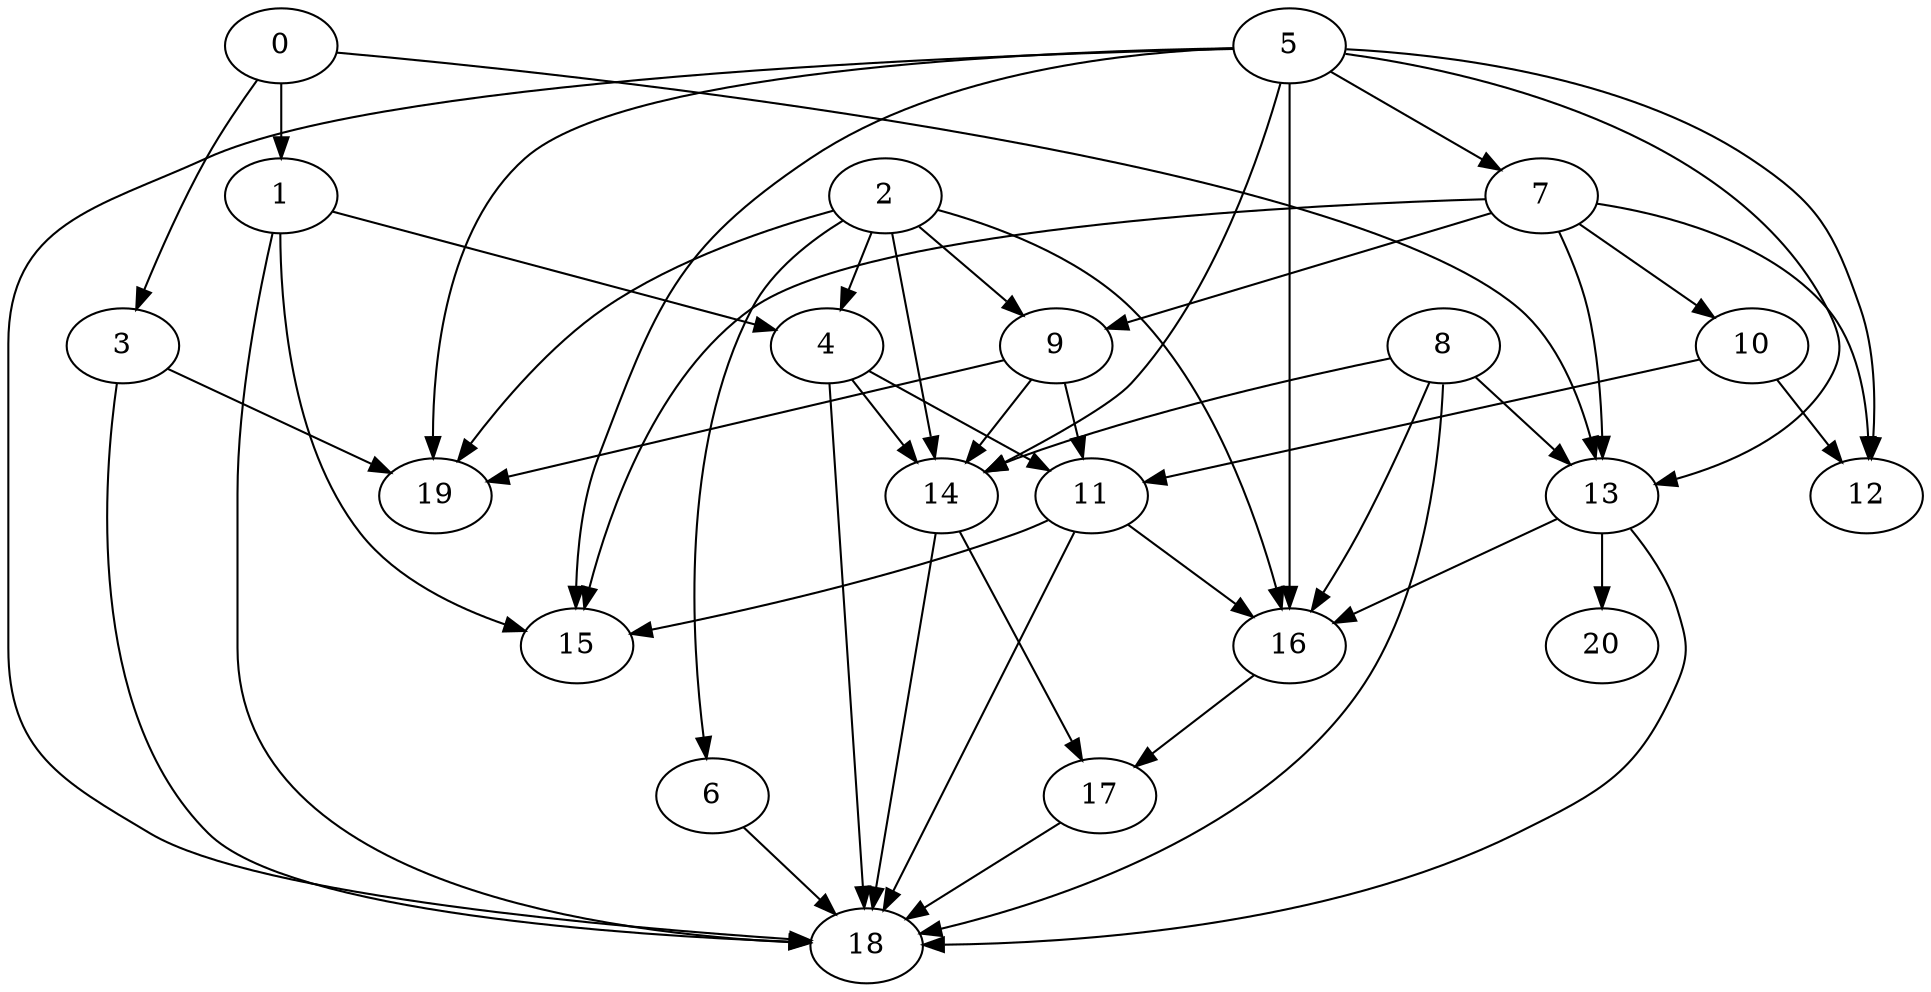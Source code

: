 digraph "Random_Nodes_21_Density_2.38_CCR_0.99_WeightType_Random_Heterogeneous-4-2-strong" {
0 [Weight=10];
5 [Weight=4];
1 [Weight=20];
2 [Weight=14];
7 [Weight=12];
10 [Weight=20];
4 [Weight=14];
9 [Weight=20];
8 [Weight=14];
13 [Weight=10];
11 [Weight=12];
16 [Weight=14];
6 [Weight=18];
14 [Weight=12];
3 [Weight=12];
20 [Weight=20];
15 [Weight=18];
17 [Weight=4];
18 [Weight=12];
19 [Weight=8];
12 [Weight=6];
8 -> 13 [Weight=3];
0 -> 1 [Weight=10];
0 -> 3 [Weight=4];
5 -> 13 [Weight=3];
3 -> 19 [Weight=5];
7 -> 15 [Weight=3];
2 -> 6 [Weight=6];
5 -> 14 [Weight=2];
0 -> 13 [Weight=7];
17 -> 18 [Weight=2];
8 -> 18 [Weight=4];
9 -> 14 [Weight=10];
11 -> 15 [Weight=3];
7 -> 13 [Weight=9];
2 -> 14 [Weight=7];
5 -> 16 [Weight=5];
1 -> 4 [Weight=5];
13 -> 18 [Weight=7];
9 -> 19 [Weight=2];
14 -> 18 [Weight=10];
8 -> 16 [Weight=10];
7 -> 9 [Weight=8];
13 -> 16 [Weight=8];
11 -> 16 [Weight=3];
11 -> 18 [Weight=5];
1 -> 15 [Weight=2];
16 -> 17 [Weight=8];
2 -> 19 [Weight=4];
7 -> 12 [Weight=5];
5 -> 7 [Weight=8];
7 -> 10 [Weight=3];
6 -> 18 [Weight=4];
13 -> 20 [Weight=4];
4 -> 14 [Weight=2];
5 -> 15 [Weight=8];
2 -> 16 [Weight=8];
4 -> 11 [Weight=9];
2 -> 9 [Weight=6];
1 -> 18 [Weight=9];
4 -> 18 [Weight=8];
5 -> 12 [Weight=4];
2 -> 4 [Weight=8];
9 -> 11 [Weight=3];
5 -> 18 [Weight=3];
14 -> 17 [Weight=3];
10 -> 11 [Weight=4];
3 -> 18 [Weight=3];
8 -> 14 [Weight=4];
10 -> 12 [Weight=7];
5 -> 19 [Weight=3];
}
